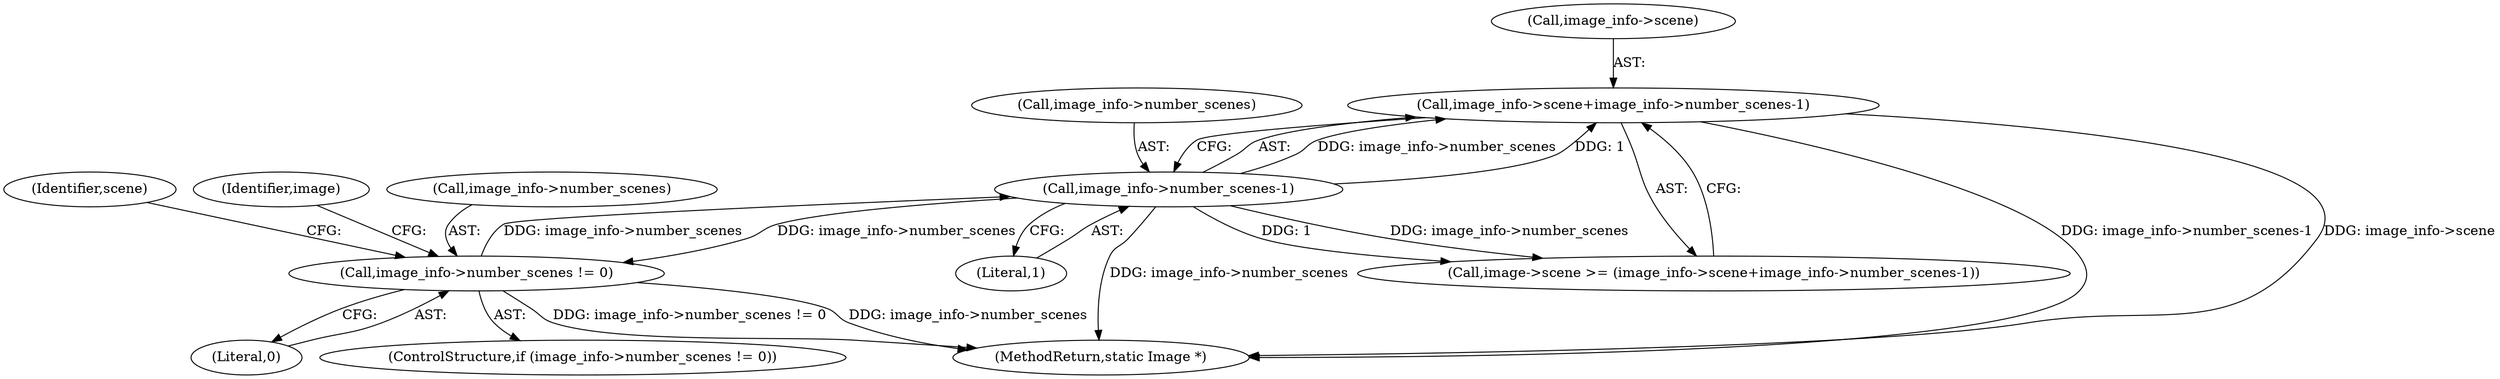digraph "0_ImageMagick_5511ef530576ed18fd636baa3bb4eda3d667665d@pointer" {
"1004529" [label="(Call,image_info->scene+image_info->number_scenes-1)"];
"1004533" [label="(Call,image_info->number_scenes-1)"];
"1004519" [label="(Call,image_info->number_scenes != 0)"];
"1004541" [label="(Identifier,scene)"];
"1004537" [label="(Literal,1)"];
"1004527" [label="(Identifier,image)"];
"1004533" [label="(Call,image_info->number_scenes-1)"];
"1004523" [label="(Literal,0)"];
"1004677" [label="(MethodReturn,static Image *)"];
"1004530" [label="(Call,image_info->scene)"];
"1004520" [label="(Call,image_info->number_scenes)"];
"1004519" [label="(Call,image_info->number_scenes != 0)"];
"1004518" [label="(ControlStructure,if (image_info->number_scenes != 0))"];
"1004534" [label="(Call,image_info->number_scenes)"];
"1004525" [label="(Call,image->scene >= (image_info->scene+image_info->number_scenes-1))"];
"1004529" [label="(Call,image_info->scene+image_info->number_scenes-1)"];
"1004529" -> "1004525"  [label="AST: "];
"1004529" -> "1004533"  [label="CFG: "];
"1004530" -> "1004529"  [label="AST: "];
"1004533" -> "1004529"  [label="AST: "];
"1004525" -> "1004529"  [label="CFG: "];
"1004529" -> "1004677"  [label="DDG: image_info->number_scenes-1"];
"1004529" -> "1004677"  [label="DDG: image_info->scene"];
"1004533" -> "1004529"  [label="DDG: image_info->number_scenes"];
"1004533" -> "1004529"  [label="DDG: 1"];
"1004533" -> "1004537"  [label="CFG: "];
"1004534" -> "1004533"  [label="AST: "];
"1004537" -> "1004533"  [label="AST: "];
"1004533" -> "1004677"  [label="DDG: image_info->number_scenes"];
"1004533" -> "1004519"  [label="DDG: image_info->number_scenes"];
"1004533" -> "1004525"  [label="DDG: image_info->number_scenes"];
"1004533" -> "1004525"  [label="DDG: 1"];
"1004519" -> "1004533"  [label="DDG: image_info->number_scenes"];
"1004519" -> "1004518"  [label="AST: "];
"1004519" -> "1004523"  [label="CFG: "];
"1004520" -> "1004519"  [label="AST: "];
"1004523" -> "1004519"  [label="AST: "];
"1004527" -> "1004519"  [label="CFG: "];
"1004541" -> "1004519"  [label="CFG: "];
"1004519" -> "1004677"  [label="DDG: image_info->number_scenes != 0"];
"1004519" -> "1004677"  [label="DDG: image_info->number_scenes"];
}
